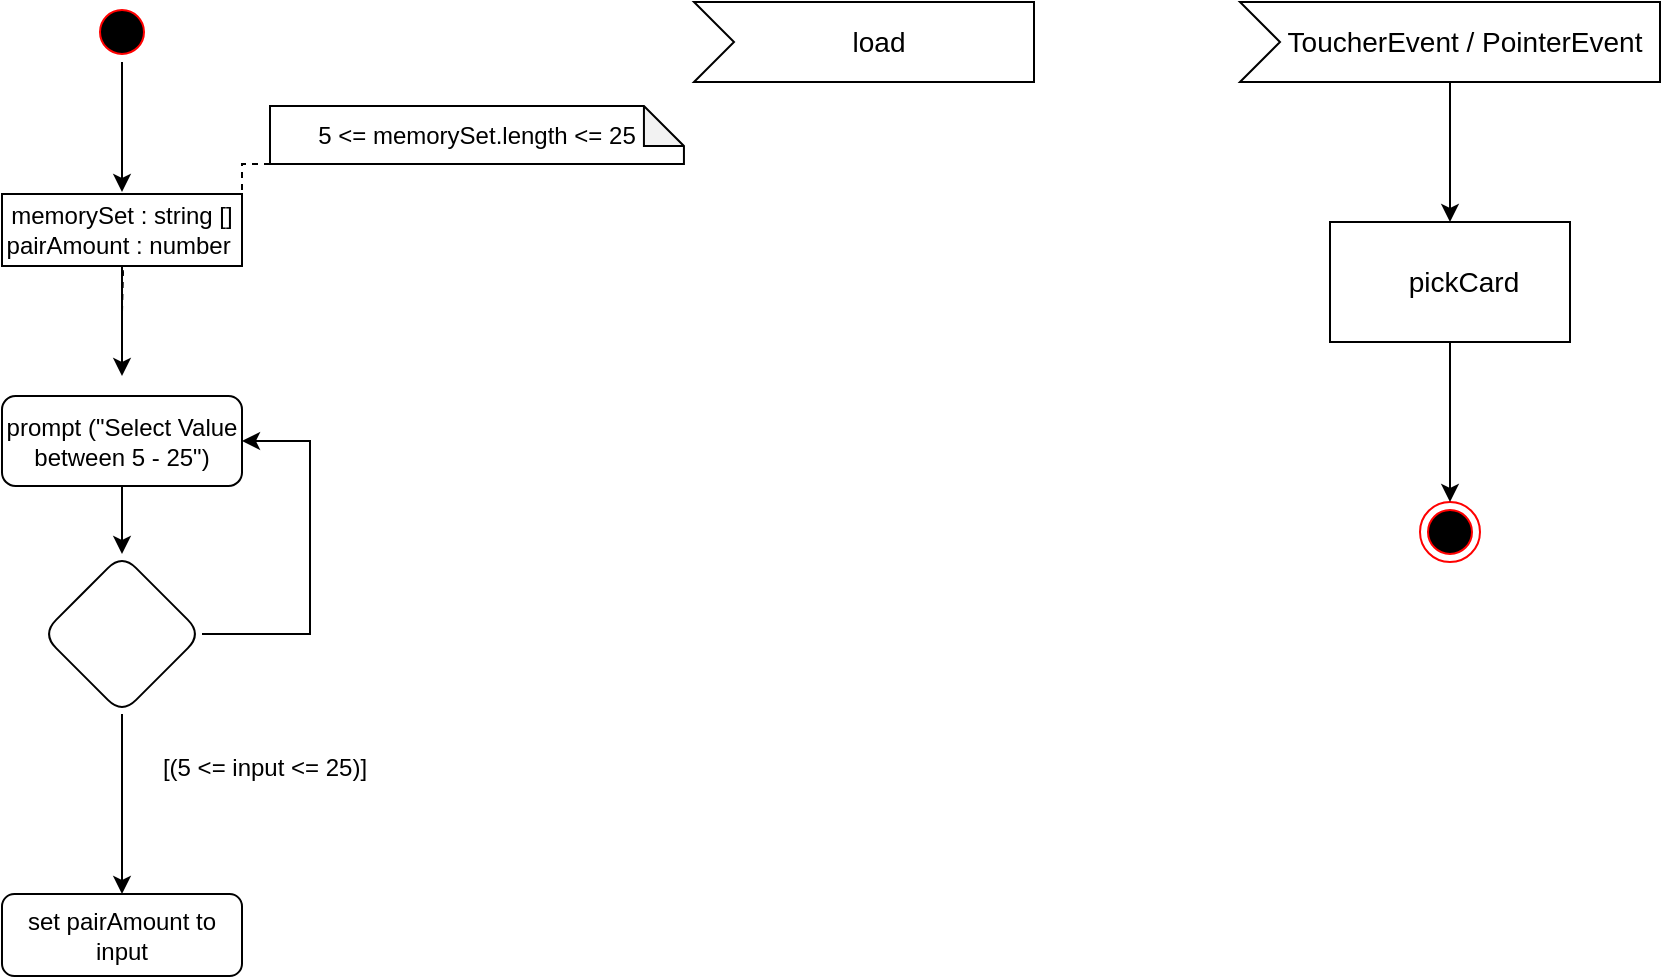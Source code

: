 <mxfile version="15.8.7" type="github">
  <diagram id="5fvetMHeEvb6ogv8dqny" name="Page-1">
    <mxGraphModel dx="1381" dy="764" grid="0" gridSize="10" guides="1" tooltips="1" connect="1" arrows="1" fold="1" page="1" pageScale="1" pageWidth="1169" pageHeight="827" math="0" shadow="0">
      <root>
        <mxCell id="0" />
        <mxCell id="1" parent="0" />
        <mxCell id="fMAN_KDFWf8yBQTEq66X-1" value="load" style="html=1;shape=mxgraph.infographic.ribbonSimple;notch1=20;notch2=0;align=center;verticalAlign=middle;fontSize=14;fontStyle=0;fillColor=#FFFFFF;flipH=0;spacingRight=0;spacingLeft=14;" vertex="1" parent="1">
          <mxGeometry x="378" y="40" width="170" height="40" as="geometry" />
        </mxCell>
        <mxCell id="fMAN_KDFWf8yBQTEq66X-8" value="" style="edgeStyle=orthogonalEdgeStyle;rounded=0;orthogonalLoop=1;jettySize=auto;html=1;" edge="1" parent="1" source="fMAN_KDFWf8yBQTEq66X-2" target="fMAN_KDFWf8yBQTEq66X-7">
          <mxGeometry relative="1" as="geometry" />
        </mxCell>
        <mxCell id="fMAN_KDFWf8yBQTEq66X-2" value="ToucherEvent / PointerEvent" style="html=1;shape=mxgraph.infographic.ribbonSimple;notch1=20;notch2=0;align=center;verticalAlign=middle;fontSize=14;fontStyle=0;fillColor=#FFFFFF;flipH=0;spacingRight=0;spacingLeft=14;" vertex="1" parent="1">
          <mxGeometry x="651" y="40" width="210" height="40" as="geometry" />
        </mxCell>
        <mxCell id="fMAN_KDFWf8yBQTEq66X-7" value="pickCard" style="whiteSpace=wrap;html=1;fontSize=14;fontStyle=0;fillColor=#FFFFFF;spacingLeft=14;spacingRight=0;" vertex="1" parent="1">
          <mxGeometry x="696" y="150" width="120" height="60" as="geometry" />
        </mxCell>
        <mxCell id="fMAN_KDFWf8yBQTEq66X-11" value="" style="ellipse;html=1;shape=endState;fillColor=#000000;strokeColor=#ff0000;" vertex="1" parent="1">
          <mxGeometry x="741" y="290" width="30" height="30" as="geometry" />
        </mxCell>
        <mxCell id="fMAN_KDFWf8yBQTEq66X-12" value="" style="edgeStyle=orthogonalEdgeStyle;rounded=0;orthogonalLoop=1;jettySize=auto;html=1;" edge="1" parent="1" source="fMAN_KDFWf8yBQTEq66X-7" target="fMAN_KDFWf8yBQTEq66X-11">
          <mxGeometry relative="1" as="geometry" />
        </mxCell>
        <mxCell id="fMAN_KDFWf8yBQTEq66X-13" style="edgeStyle=orthogonalEdgeStyle;rounded=0;orthogonalLoop=1;jettySize=auto;html=1;exitX=0;exitY=0;exitDx=85;exitDy=40;exitPerimeter=0;" edge="1" parent="1" source="fMAN_KDFWf8yBQTEq66X-1" target="fMAN_KDFWf8yBQTEq66X-1">
          <mxGeometry relative="1" as="geometry" />
        </mxCell>
        <mxCell id="fMAN_KDFWf8yBQTEq66X-19" value="" style="edgeStyle=orthogonalEdgeStyle;rounded=0;orthogonalLoop=1;jettySize=auto;html=1;" edge="1" parent="1" source="fMAN_KDFWf8yBQTEq66X-14">
          <mxGeometry relative="1" as="geometry">
            <mxPoint x="92" y="135" as="targetPoint" />
          </mxGeometry>
        </mxCell>
        <mxCell id="fMAN_KDFWf8yBQTEq66X-14" value="" style="ellipse;html=1;shape=startState;fillColor=#000000;strokeColor=#ff0000;" vertex="1" parent="1">
          <mxGeometry x="77" y="40" width="30" height="30" as="geometry" />
        </mxCell>
        <mxCell id="fMAN_KDFWf8yBQTEq66X-24" value="" style="edgeStyle=orthogonalEdgeStyle;rounded=0;orthogonalLoop=1;jettySize=auto;html=1;" edge="1" parent="1" source="fMAN_KDFWf8yBQTEq66X-21">
          <mxGeometry relative="1" as="geometry">
            <mxPoint x="92" y="227" as="targetPoint" />
          </mxGeometry>
        </mxCell>
        <mxCell id="fMAN_KDFWf8yBQTEq66X-21" value="memorySet : string []&lt;br&gt;pairAmount : number&amp;nbsp;" style="rounded=0;whiteSpace=wrap;html=1;" vertex="1" parent="1">
          <mxGeometry x="32" y="136" width="120" height="36" as="geometry" />
        </mxCell>
        <mxCell id="fMAN_KDFWf8yBQTEq66X-27" style="edgeStyle=orthogonalEdgeStyle;rounded=0;orthogonalLoop=1;jettySize=auto;html=1;exitX=0;exitY=1;exitDx=0;exitDy=0;exitPerimeter=0;entryX=1;entryY=0.25;entryDx=0;entryDy=0;dashed=1;endArrow=none;endFill=0;" edge="1" parent="1" source="fMAN_KDFWf8yBQTEq66X-26" target="fMAN_KDFWf8yBQTEq66X-21">
          <mxGeometry relative="1" as="geometry" />
        </mxCell>
        <mxCell id="fMAN_KDFWf8yBQTEq66X-26" value="5 &amp;lt;= memorySet.length &amp;lt;= 25" style="shape=note;whiteSpace=wrap;html=1;backgroundOutline=1;darkOpacity=0.05;rounded=0;size=20;" vertex="1" parent="1">
          <mxGeometry x="166" y="92" width="206.97" height="29" as="geometry" />
        </mxCell>
        <mxCell id="fMAN_KDFWf8yBQTEq66X-29" value="" style="edgeStyle=orthogonalEdgeStyle;rounded=0;orthogonalLoop=1;jettySize=auto;html=1;dashed=1;endArrow=none;endFill=0;" edge="1" parent="1" target="fMAN_KDFWf8yBQTEq66X-21">
          <mxGeometry relative="1" as="geometry">
            <mxPoint x="92" y="195" as="sourcePoint" />
          </mxGeometry>
        </mxCell>
        <mxCell id="fMAN_KDFWf8yBQTEq66X-31" value="" style="edgeStyle=orthogonalEdgeStyle;rounded=0;orthogonalLoop=1;jettySize=auto;html=1;endArrow=classic;endFill=1;" edge="1" parent="1" source="fMAN_KDFWf8yBQTEq66X-28" target="fMAN_KDFWf8yBQTEq66X-30">
          <mxGeometry relative="1" as="geometry" />
        </mxCell>
        <mxCell id="fMAN_KDFWf8yBQTEq66X-28" value="prompt (&quot;Select Value between 5 - 25&quot;)" style="rounded=1;whiteSpace=wrap;html=1;" vertex="1" parent="1">
          <mxGeometry x="32" y="237" width="120" height="45" as="geometry" />
        </mxCell>
        <mxCell id="fMAN_KDFWf8yBQTEq66X-32" style="edgeStyle=orthogonalEdgeStyle;rounded=0;orthogonalLoop=1;jettySize=auto;html=1;exitX=1;exitY=0.5;exitDx=0;exitDy=0;entryX=1;entryY=0.5;entryDx=0;entryDy=0;endArrow=classic;endFill=1;" edge="1" parent="1" source="fMAN_KDFWf8yBQTEq66X-30" target="fMAN_KDFWf8yBQTEq66X-28">
          <mxGeometry relative="1" as="geometry">
            <Array as="points">
              <mxPoint x="186" y="356" />
              <mxPoint x="186" y="260" />
            </Array>
          </mxGeometry>
        </mxCell>
        <mxCell id="fMAN_KDFWf8yBQTEq66X-36" value="" style="edgeStyle=orthogonalEdgeStyle;rounded=0;orthogonalLoop=1;jettySize=auto;html=1;endArrow=classic;endFill=1;" edge="1" parent="1" source="fMAN_KDFWf8yBQTEq66X-30" target="fMAN_KDFWf8yBQTEq66X-35">
          <mxGeometry relative="1" as="geometry" />
        </mxCell>
        <mxCell id="fMAN_KDFWf8yBQTEq66X-30" value="" style="rhombus;whiteSpace=wrap;html=1;rounded=1;" vertex="1" parent="1">
          <mxGeometry x="52" y="316" width="80" height="80" as="geometry" />
        </mxCell>
        <mxCell id="fMAN_KDFWf8yBQTEq66X-35" value="set pairAmount to input" style="whiteSpace=wrap;html=1;rounded=1;" vertex="1" parent="1">
          <mxGeometry x="32" y="486" width="120" height="41" as="geometry" />
        </mxCell>
        <mxCell id="fMAN_KDFWf8yBQTEq66X-37" value="[(5 &amp;lt;= input &amp;lt;= 25)]" style="text;html=1;align=center;verticalAlign=middle;resizable=0;points=[];autosize=1;strokeColor=none;fillColor=none;" vertex="1" parent="1">
          <mxGeometry x="107" y="414" width="112" height="18" as="geometry" />
        </mxCell>
      </root>
    </mxGraphModel>
  </diagram>
</mxfile>
